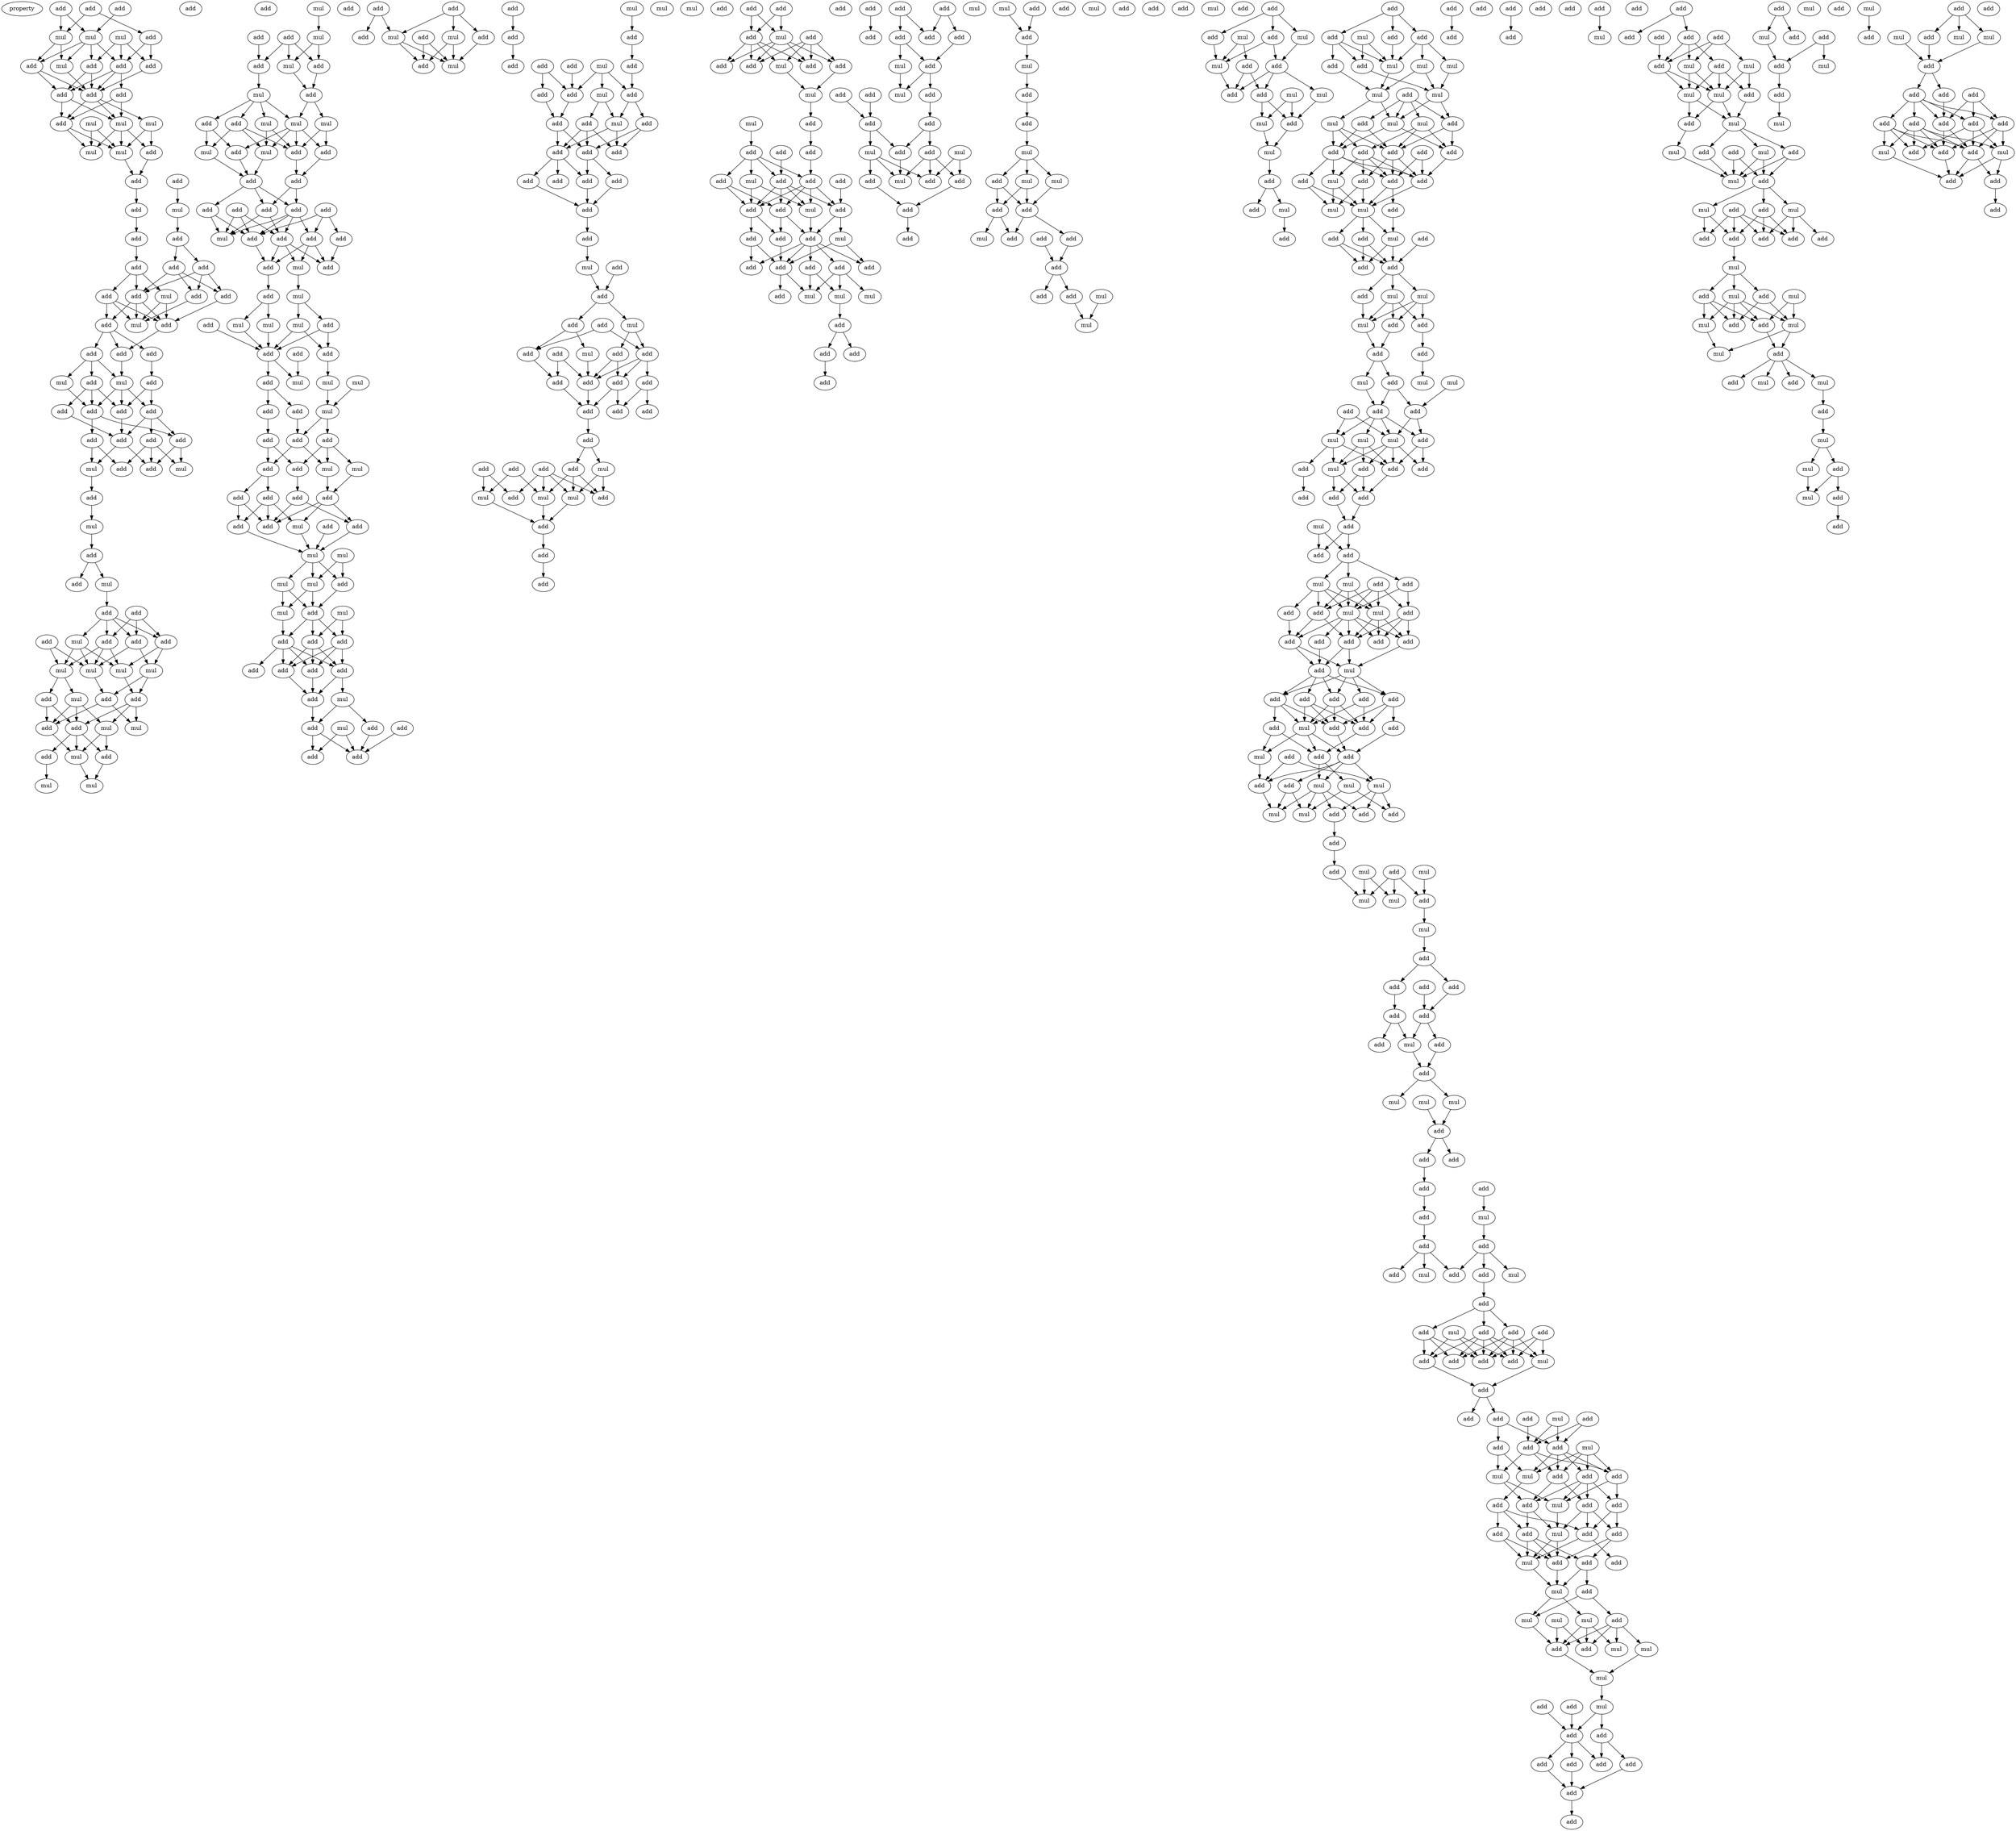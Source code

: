 digraph {
    node [fontcolor=black]
    property [mul=2,lf=1.2]
    0 [ label = add ];
    1 [ label = add ];
    2 [ label = add ];
    3 [ label = mul ];
    4 [ label = mul ];
    5 [ label = mul ];
    6 [ label = add ];
    7 [ label = mul ];
    8 [ label = add ];
    9 [ label = add ];
    10 [ label = add ];
    11 [ label = add ];
    12 [ label = add ];
    13 [ label = add ];
    14 [ label = add ];
    15 [ label = mul ];
    16 [ label = add ];
    17 [ label = mul ];
    18 [ label = mul ];
    19 [ label = add ];
    20 [ label = mul ];
    21 [ label = mul ];
    22 [ label = add ];
    23 [ label = add ];
    24 [ label = mul ];
    25 [ label = add ];
    26 [ label = add ];
    27 [ label = add ];
    28 [ label = add ];
    29 [ label = add ];
    30 [ label = add ];
    31 [ label = add ];
    32 [ label = mul ];
    33 [ label = add ];
    34 [ label = add ];
    35 [ label = add ];
    36 [ label = mul ];
    37 [ label = add ];
    38 [ label = add ];
    39 [ label = add ];
    40 [ label = add ];
    41 [ label = add ];
    42 [ label = add ];
    43 [ label = mul ];
    44 [ label = mul ];
    45 [ label = add ];
    46 [ label = add ];
    47 [ label = add ];
    48 [ label = add ];
    49 [ label = add ];
    50 [ label = add ];
    51 [ label = add ];
    52 [ label = add ];
    53 [ label = add ];
    54 [ label = add ];
    55 [ label = mul ];
    56 [ label = add ];
    57 [ label = mul ];
    58 [ label = add ];
    59 [ label = mul ];
    60 [ label = add ];
    61 [ label = add ];
    62 [ label = add ];
    63 [ label = add ];
    64 [ label = mul ];
    65 [ label = add ];
    66 [ label = add ];
    67 [ label = mul ];
    68 [ label = add ];
    69 [ label = add ];
    70 [ label = add ];
    71 [ label = add ];
    72 [ label = mul ];
    73 [ label = mul ];
    74 [ label = mul ];
    75 [ label = mul ];
    76 [ label = add ];
    77 [ label = mul ];
    78 [ label = add ];
    79 [ label = add ];
    80 [ label = mul ];
    81 [ label = mul ];
    82 [ label = add ];
    83 [ label = add ];
    84 [ label = mul ];
    85 [ label = add ];
    86 [ label = add ];
    87 [ label = mul ];
    88 [ label = mul ];
    89 [ label = mul ];
    90 [ label = add ];
    91 [ label = mul ];
    92 [ label = add ];
    93 [ label = add ];
    94 [ label = add ];
    95 [ label = mul ];
    96 [ label = mul ];
    97 [ label = add ];
    98 [ label = add ];
    99 [ label = mul ];
    100 [ label = add ];
    101 [ label = mul ];
    102 [ label = mul ];
    103 [ label = add ];
    104 [ label = add ];
    105 [ label = add ];
    106 [ label = mul ];
    107 [ label = mul ];
    108 [ label = add ];
    109 [ label = add ];
    110 [ label = add ];
    111 [ label = add ];
    112 [ label = add ];
    113 [ label = add ];
    114 [ label = add ];
    115 [ label = add ];
    116 [ label = add ];
    117 [ label = add ];
    118 [ label = mul ];
    119 [ label = add ];
    120 [ label = add ];
    121 [ label = mul ];
    122 [ label = add ];
    123 [ label = add ];
    124 [ label = mul ];
    125 [ label = add ];
    126 [ label = mul ];
    127 [ label = add ];
    128 [ label = mul ];
    129 [ label = mul ];
    130 [ label = add ];
    131 [ label = add ];
    132 [ label = add ];
    133 [ label = mul ];
    134 [ label = add ];
    135 [ label = mul ];
    136 [ label = mul ];
    137 [ label = add ];
    138 [ label = mul ];
    139 [ label = add ];
    140 [ label = add ];
    141 [ label = add ];
    142 [ label = add ];
    143 [ label = mul ];
    144 [ label = mul ];
    145 [ label = add ];
    146 [ label = add ];
    147 [ label = add ];
    148 [ label = add ];
    149 [ label = add ];
    150 [ label = add ];
    151 [ label = mul ];
    152 [ label = add ];
    153 [ label = add ];
    154 [ label = add ];
    155 [ label = add ];
    156 [ label = mul ];
    157 [ label = mul ];
    158 [ label = mul ];
    159 [ label = mul ];
    160 [ label = add ];
    161 [ label = mul ];
    162 [ label = mul ];
    163 [ label = add ];
    164 [ label = add ];
    165 [ label = add ];
    166 [ label = add ];
    167 [ label = add ];
    168 [ label = add ];
    169 [ label = add ];
    170 [ label = add ];
    171 [ label = add ];
    172 [ label = mul ];
    173 [ label = add ];
    174 [ label = add ];
    175 [ label = add ];
    176 [ label = mul ];
    177 [ label = add ];
    178 [ label = add ];
    179 [ label = add ];
    180 [ label = add ];
    181 [ label = add ];
    182 [ label = add ];
    183 [ label = mul ];
    184 [ label = add ];
    185 [ label = mul ];
    186 [ label = add ];
    187 [ label = add ];
    188 [ label = mul ];
    189 [ label = add ];
    190 [ label = add ];
    191 [ label = add ];
    192 [ label = mul ];
    193 [ label = mul ];
    194 [ label = add ];
    195 [ label = add ];
    196 [ label = add ];
    197 [ label = mul ];
    198 [ label = add ];
    199 [ label = add ];
    200 [ label = mul ];
    201 [ label = add ];
    202 [ label = add ];
    203 [ label = add ];
    204 [ label = add ];
    205 [ label = mul ];
    206 [ label = add ];
    207 [ label = add ];
    208 [ label = add ];
    209 [ label = add ];
    210 [ label = add ];
    211 [ label = add ];
    212 [ label = add ];
    213 [ label = add ];
    214 [ label = add ];
    215 [ label = add ];
    216 [ label = mul ];
    217 [ label = add ];
    218 [ label = mul ];
    219 [ label = add ];
    220 [ label = add ];
    221 [ label = add ];
    222 [ label = add ];
    223 [ label = mul ];
    224 [ label = add ];
    225 [ label = add ];
    226 [ label = add ];
    227 [ label = mul ];
    228 [ label = add ];
    229 [ label = add ];
    230 [ label = add ];
    231 [ label = add ];
    232 [ label = add ];
    233 [ label = add ];
    234 [ label = add ];
    235 [ label = add ];
    236 [ label = add ];
    237 [ label = add ];
    238 [ label = add ];
    239 [ label = add ];
    240 [ label = add ];
    241 [ label = mul ];
    242 [ label = mul ];
    243 [ label = mul ];
    244 [ label = add ];
    245 [ label = mul ];
    246 [ label = add ];
    247 [ label = add ];
    248 [ label = add ];
    249 [ label = add ];
    250 [ label = add ];
    251 [ label = add ];
    252 [ label = add ];
    253 [ label = mul ];
    254 [ label = add ];
    255 [ label = add ];
    256 [ label = add ];
    257 [ label = mul ];
    258 [ label = add ];
    259 [ label = add ];
    260 [ label = mul ];
    261 [ label = add ];
    262 [ label = mul ];
    263 [ label = add ];
    264 [ label = add ];
    265 [ label = add ];
    266 [ label = add ];
    267 [ label = mul ];
    268 [ label = add ];
    269 [ label = add ];
    270 [ label = add ];
    271 [ label = add ];
    272 [ label = add ];
    273 [ label = mul ];
    274 [ label = add ];
    275 [ label = add ];
    276 [ label = mul ];
    277 [ label = add ];
    278 [ label = add ];
    279 [ label = add ];
    280 [ label = add ];
    281 [ label = add ];
    282 [ label = add ];
    283 [ label = add ];
    284 [ label = add ];
    285 [ label = mul ];
    286 [ label = mul ];
    287 [ label = mul ];
    288 [ label = add ];
    289 [ label = add ];
    290 [ label = add ];
    291 [ label = add ];
    292 [ label = add ];
    293 [ label = add ];
    294 [ label = add ];
    295 [ label = add ];
    296 [ label = add ];
    297 [ label = add ];
    298 [ label = add ];
    299 [ label = add ];
    300 [ label = mul ];
    301 [ label = add ];
    302 [ label = add ];
    303 [ label = add ];
    304 [ label = mul ];
    305 [ label = mul ];
    306 [ label = add ];
    307 [ label = add ];
    308 [ label = add ];
    309 [ label = mul ];
    310 [ label = add ];
    311 [ label = mul ];
    312 [ label = add ];
    313 [ label = add ];
    314 [ label = add ];
    315 [ label = mul ];
    316 [ label = add ];
    317 [ label = add ];
    318 [ label = mul ];
    319 [ label = add ];
    320 [ label = add ];
    321 [ label = add ];
    322 [ label = add ];
    323 [ label = mul ];
    324 [ label = mul ];
    325 [ label = add ];
    326 [ label = add ];
    327 [ label = add ];
    328 [ label = add ];
    329 [ label = mul ];
    330 [ label = mul ];
    331 [ label = mul ];
    332 [ label = add ];
    333 [ label = add ];
    334 [ label = add ];
    335 [ label = add ];
    336 [ label = mul ];
    337 [ label = add ];
    338 [ label = add ];
    339 [ label = add ];
    340 [ label = add ];
    341 [ label = mul ];
    342 [ label = add ];
    343 [ label = add ];
    344 [ label = add ];
    345 [ label = mul ];
    346 [ label = mul ];
    347 [ label = add ];
    348 [ label = mul ];
    349 [ label = add ];
    350 [ label = mul ];
    351 [ label = add ];
    352 [ label = mul ];
    353 [ label = add ];
    354 [ label = add ];
    355 [ label = add ];
    356 [ label = mul ];
    357 [ label = add ];
    358 [ label = mul ];
    359 [ label = mul ];
    360 [ label = add ];
    361 [ label = mul ];
    362 [ label = add ];
    363 [ label = add ];
    364 [ label = mul ];
    365 [ label = add ];
    366 [ label = add ];
    367 [ label = mul ];
    368 [ label = add ];
    369 [ label = add ];
    370 [ label = add ];
    371 [ label = mul ];
    372 [ label = add ];
    373 [ label = add ];
    374 [ label = mul ];
    375 [ label = mul ];
    376 [ label = add ];
    377 [ label = mul ];
    378 [ label = mul ];
    379 [ label = add ];
    380 [ label = mul ];
    381 [ label = mul ];
    382 [ label = mul ];
    383 [ label = add ];
    384 [ label = add ];
    385 [ label = add ];
    386 [ label = add ];
    387 [ label = add ];
    388 [ label = add ];
    389 [ label = mul ];
    390 [ label = add ];
    391 [ label = add ];
    392 [ label = add ];
    393 [ label = add ];
    394 [ label = add ];
    395 [ label = mul ];
    396 [ label = mul ];
    397 [ label = mul ];
    398 [ label = add ];
    399 [ label = add ];
    400 [ label = add ];
    401 [ label = add ];
    402 [ label = add ];
    403 [ label = add ];
    404 [ label = add ];
    405 [ label = mul ];
    406 [ label = mul ];
    407 [ label = add ];
    408 [ label = add ];
    409 [ label = mul ];
    410 [ label = add ];
    411 [ label = add ];
    412 [ label = add ];
    413 [ label = mul ];
    414 [ label = mul ];
    415 [ label = add ];
    416 [ label = mul ];
    417 [ label = add ];
    418 [ label = add ];
    419 [ label = add ];
    420 [ label = mul ];
    421 [ label = mul ];
    422 [ label = add ];
    423 [ label = mul ];
    424 [ label = add ];
    425 [ label = add ];
    426 [ label = mul ];
    427 [ label = add ];
    428 [ label = add ];
    429 [ label = add ];
    430 [ label = add ];
    431 [ label = add ];
    432 [ label = add ];
    433 [ label = add ];
    434 [ label = mul ];
    435 [ label = add ];
    436 [ label = add ];
    437 [ label = mul ];
    438 [ label = add ];
    439 [ label = add ];
    440 [ label = mul ];
    441 [ label = mul ];
    442 [ label = add ];
    443 [ label = add ];
    444 [ label = add ];
    445 [ label = mul ];
    446 [ label = add ];
    447 [ label = add ];
    448 [ label = add ];
    449 [ label = add ];
    450 [ label = add ];
    451 [ label = mul ];
    452 [ label = add ];
    453 [ label = add ];
    454 [ label = add ];
    455 [ label = add ];
    456 [ label = add ];
    457 [ label = add ];
    458 [ label = add ];
    459 [ label = add ];
    460 [ label = mul ];
    461 [ label = add ];
    462 [ label = add ];
    463 [ label = mul ];
    464 [ label = add ];
    465 [ label = add ];
    466 [ label = add ];
    467 [ label = add ];
    468 [ label = mul ];
    469 [ label = mul ];
    470 [ label = mul ];
    471 [ label = add ];
    472 [ label = mul ];
    473 [ label = add ];
    474 [ label = mul ];
    475 [ label = add ];
    476 [ label = add ];
    477 [ label = add ];
    478 [ label = mul ];
    479 [ label = add ];
    480 [ label = mul ];
    481 [ label = add ];
    482 [ label = mul ];
    483 [ label = mul ];
    484 [ label = add ];
    485 [ label = mul ];
    486 [ label = add ];
    487 [ label = add ];
    488 [ label = add ];
    489 [ label = add ];
    490 [ label = add ];
    491 [ label = add ];
    492 [ label = add ];
    493 [ label = add ];
    494 [ label = add ];
    495 [ label = add ];
    496 [ label = mul ];
    497 [ label = add ];
    498 [ label = add ];
    499 [ label = mul ];
    500 [ label = mul ];
    501 [ label = mul ];
    502 [ label = add ];
    503 [ label = add ];
    504 [ label = add ];
    505 [ label = add ];
    506 [ label = add ];
    507 [ label = add ];
    508 [ label = mul ];
    509 [ label = add ];
    510 [ label = add ];
    511 [ label = add ];
    512 [ label = mul ];
    513 [ label = add ];
    514 [ label = mul ];
    515 [ label = add ];
    516 [ label = add ];
    517 [ label = add ];
    518 [ label = add ];
    519 [ label = add ];
    520 [ label = add ];
    521 [ label = mul ];
    522 [ label = add ];
    523 [ label = add ];
    524 [ label = add ];
    525 [ label = add ];
    526 [ label = add ];
    527 [ label = mul ];
    528 [ label = add ];
    529 [ label = add ];
    530 [ label = mul ];
    531 [ label = add ];
    532 [ label = add ];
    533 [ label = add ];
    534 [ label = add ];
    535 [ label = add ];
    536 [ label = add ];
    537 [ label = mul ];
    538 [ label = mul ];
    539 [ label = add ];
    540 [ label = add ];
    541 [ label = add ];
    542 [ label = mul ];
    543 [ label = add ];
    544 [ label = add ];
    545 [ label = mul ];
    546 [ label = add ];
    547 [ label = add ];
    548 [ label = mul ];
    549 [ label = add ];
    550 [ label = add ];
    551 [ label = add ];
    552 [ label = add ];
    553 [ label = add ];
    554 [ label = add ];
    555 [ label = add ];
    556 [ label = mul ];
    557 [ label = mul ];
    558 [ label = add ];
    559 [ label = mul ];
    560 [ label = mul ];
    561 [ label = add ];
    562 [ label = mul ];
    563 [ label = add ];
    564 [ label = mul ];
    565 [ label = mul ];
    566 [ label = add ];
    567 [ label = mul ];
    568 [ label = mul ];
    569 [ label = add ];
    570 [ label = add ];
    571 [ label = add ];
    572 [ label = add ];
    573 [ label = add ];
    574 [ label = add ];
    575 [ label = add ];
    576 [ label = add ];
    577 [ label = add ];
    578 [ label = add ];
    579 [ label = add ];
    580 [ label = add ];
    581 [ label = mul ];
    582 [ label = add ];
    583 [ label = add ];
    584 [ label = add ];
    585 [ label = add ];
    586 [ label = add ];
    587 [ label = add ];
    588 [ label = add ];
    589 [ label = mul ];
    590 [ label = mul ];
    591 [ label = mul ];
    592 [ label = add ];
    593 [ label = mul ];
    594 [ label = add ];
    595 [ label = mul ];
    596 [ label = add ];
    597 [ label = mul ];
    598 [ label = mul ];
    599 [ label = add ];
    600 [ label = add ];
    601 [ label = add ];
    602 [ label = mul ];
    603 [ label = mul ];
    604 [ label = add ];
    605 [ label = add ];
    606 [ label = mul ];
    607 [ label = add ];
    608 [ label = add ];
    609 [ label = add ];
    610 [ label = add ];
    611 [ label = add ];
    612 [ label = mul ];
    613 [ label = add ];
    614 [ label = add ];
    615 [ label = mul ];
    616 [ label = mul ];
    617 [ label = mul ];
    618 [ label = add ];
    619 [ label = add ];
    620 [ label = mul ];
    621 [ label = mul ];
    622 [ label = add ];
    623 [ label = add ];
    624 [ label = mul ];
    625 [ label = add ];
    626 [ label = mul ];
    627 [ label = add ];
    628 [ label = mul ];
    629 [ label = mul ];
    630 [ label = add ];
    631 [ label = mul ];
    632 [ label = add ];
    633 [ label = add ];
    634 [ label = add ];
    635 [ label = mul ];
    636 [ label = add ];
    637 [ label = add ];
    638 [ label = add ];
    639 [ label = mul ];
    640 [ label = add ];
    641 [ label = mul ];
    642 [ label = mul ];
    643 [ label = add ];
    644 [ label = mul ];
    645 [ label = add ];
    646 [ label = add ];
    647 [ label = mul ];
    648 [ label = mul ];
    649 [ label = mul ];
    650 [ label = add ];
    651 [ label = add ];
    652 [ label = add ];
    653 [ label = add ];
    654 [ label = add ];
    655 [ label = add ];
    656 [ label = add ];
    657 [ label = add ];
    658 [ label = add ];
    659 [ label = add ];
    660 [ label = mul ];
    661 [ label = add ];
    662 [ label = add ];
    663 [ label = mul ];
    664 [ label = add ];
    665 [ label = add ];
    666 [ label = add ];
    667 [ label = add ];
    668 [ label = add ];
    0 -> 3 [ name = 0 ];
    1 -> 5 [ name = 1 ];
    1 -> 6 [ name = 2 ];
    2 -> 3 [ name = 3 ];
    2 -> 5 [ name = 4 ];
    3 -> 7 [ name = 5 ];
    3 -> 8 [ name = 6 ];
    3 -> 10 [ name = 7 ];
    3 -> 11 [ name = 8 ];
    4 -> 9 [ name = 9 ];
    4 -> 10 [ name = 10 ];
    4 -> 11 [ name = 11 ];
    5 -> 7 [ name = 12 ];
    5 -> 8 [ name = 13 ];
    6 -> 9 [ name = 14 ];
    6 -> 11 [ name = 15 ];
    7 -> 12 [ name = 16 ];
    8 -> 12 [ name = 17 ];
    8 -> 14 [ name = 18 ];
    9 -> 12 [ name = 19 ];
    10 -> 12 [ name = 20 ];
    10 -> 14 [ name = 21 ];
    11 -> 12 [ name = 22 ];
    11 -> 13 [ name = 23 ];
    11 -> 14 [ name = 24 ];
    12 -> 15 [ name = 25 ];
    12 -> 16 [ name = 26 ];
    12 -> 18 [ name = 27 ];
    13 -> 16 [ name = 28 ];
    13 -> 18 [ name = 29 ];
    14 -> 16 [ name = 30 ];
    14 -> 18 [ name = 31 ];
    15 -> 19 [ name = 32 ];
    15 -> 21 [ name = 33 ];
    16 -> 20 [ name = 34 ];
    16 -> 21 [ name = 35 ];
    17 -> 20 [ name = 36 ];
    17 -> 21 [ name = 37 ];
    18 -> 19 [ name = 38 ];
    18 -> 20 [ name = 39 ];
    18 -> 21 [ name = 40 ];
    19 -> 22 [ name = 41 ];
    21 -> 22 [ name = 42 ];
    22 -> 25 [ name = 43 ];
    23 -> 24 [ name = 44 ];
    24 -> 26 [ name = 45 ];
    25 -> 27 [ name = 46 ];
    26 -> 29 [ name = 47 ];
    26 -> 30 [ name = 48 ];
    27 -> 28 [ name = 49 ];
    28 -> 31 [ name = 50 ];
    28 -> 32 [ name = 51 ];
    28 -> 33 [ name = 52 ];
    29 -> 33 [ name = 53 ];
    29 -> 34 [ name = 54 ];
    29 -> 35 [ name = 55 ];
    30 -> 33 [ name = 56 ];
    30 -> 34 [ name = 57 ];
    30 -> 35 [ name = 58 ];
    31 -> 36 [ name = 59 ];
    31 -> 37 [ name = 60 ];
    31 -> 38 [ name = 61 ];
    32 -> 36 [ name = 62 ];
    32 -> 37 [ name = 63 ];
    33 -> 36 [ name = 64 ];
    33 -> 37 [ name = 65 ];
    33 -> 38 [ name = 66 ];
    34 -> 37 [ name = 67 ];
    35 -> 36 [ name = 68 ];
    37 -> 41 [ name = 69 ];
    38 -> 39 [ name = 70 ];
    38 -> 40 [ name = 71 ];
    38 -> 41 [ name = 72 ];
    39 -> 43 [ name = 73 ];
    39 -> 44 [ name = 74 ];
    39 -> 45 [ name = 75 ];
    40 -> 42 [ name = 76 ];
    41 -> 43 [ name = 77 ];
    42 -> 46 [ name = 78 ];
    42 -> 49 [ name = 79 ];
    43 -> 46 [ name = 80 ];
    43 -> 48 [ name = 81 ];
    43 -> 49 [ name = 82 ];
    44 -> 48 [ name = 83 ];
    45 -> 47 [ name = 84 ];
    45 -> 48 [ name = 85 ];
    45 -> 49 [ name = 86 ];
    46 -> 50 [ name = 87 ];
    46 -> 52 [ name = 88 ];
    46 -> 53 [ name = 89 ];
    47 -> 53 [ name = 90 ];
    48 -> 51 [ name = 91 ];
    48 -> 52 [ name = 92 ];
    49 -> 53 [ name = 93 ];
    50 -> 54 [ name = 94 ];
    50 -> 55 [ name = 95 ];
    50 -> 56 [ name = 96 ];
    51 -> 54 [ name = 97 ];
    51 -> 57 [ name = 98 ];
    52 -> 55 [ name = 99 ];
    52 -> 56 [ name = 100 ];
    53 -> 56 [ name = 101 ];
    53 -> 57 [ name = 102 ];
    57 -> 58 [ name = 103 ];
    58 -> 59 [ name = 104 ];
    59 -> 61 [ name = 105 ];
    61 -> 63 [ name = 106 ];
    61 -> 64 [ name = 107 ];
    64 -> 65 [ name = 108 ];
    65 -> 67 [ name = 109 ];
    65 -> 68 [ name = 110 ];
    65 -> 69 [ name = 111 ];
    65 -> 70 [ name = 112 ];
    66 -> 68 [ name = 113 ];
    66 -> 69 [ name = 114 ];
    66 -> 70 [ name = 115 ];
    67 -> 72 [ name = 116 ];
    67 -> 73 [ name = 117 ];
    67 -> 75 [ name = 118 ];
    68 -> 74 [ name = 119 ];
    68 -> 75 [ name = 120 ];
    69 -> 72 [ name = 121 ];
    69 -> 73 [ name = 122 ];
    69 -> 75 [ name = 123 ];
    70 -> 73 [ name = 124 ];
    70 -> 74 [ name = 125 ];
    71 -> 72 [ name = 126 ];
    71 -> 73 [ name = 127 ];
    72 -> 77 [ name = 128 ];
    72 -> 79 [ name = 129 ];
    73 -> 76 [ name = 130 ];
    74 -> 76 [ name = 131 ];
    74 -> 78 [ name = 132 ];
    75 -> 78 [ name = 133 ];
    76 -> 80 [ name = 134 ];
    76 -> 83 [ name = 135 ];
    77 -> 81 [ name = 136 ];
    77 -> 82 [ name = 137 ];
    77 -> 83 [ name = 138 ];
    78 -> 80 [ name = 139 ];
    78 -> 81 [ name = 140 ];
    78 -> 82 [ name = 141 ];
    79 -> 82 [ name = 142 ];
    79 -> 83 [ name = 143 ];
    81 -> 84 [ name = 144 ];
    81 -> 86 [ name = 145 ];
    82 -> 84 [ name = 146 ];
    82 -> 85 [ name = 147 ];
    82 -> 86 [ name = 148 ];
    83 -> 84 [ name = 149 ];
    84 -> 87 [ name = 150 ];
    85 -> 88 [ name = 151 ];
    86 -> 87 [ name = 152 ];
    89 -> 91 [ name = 153 ];
    90 -> 93 [ name = 154 ];
    90 -> 94 [ name = 155 ];
    90 -> 95 [ name = 156 ];
    91 -> 94 [ name = 157 ];
    91 -> 95 [ name = 158 ];
    92 -> 93 [ name = 159 ];
    93 -> 96 [ name = 160 ];
    94 -> 97 [ name = 161 ];
    95 -> 97 [ name = 162 ];
    96 -> 98 [ name = 163 ];
    96 -> 99 [ name = 164 ];
    96 -> 100 [ name = 165 ];
    96 -> 102 [ name = 166 ];
    97 -> 101 [ name = 167 ];
    97 -> 102 [ name = 168 ];
    98 -> 103 [ name = 169 ];
    98 -> 106 [ name = 170 ];
    98 -> 107 [ name = 171 ];
    99 -> 103 [ name = 172 ];
    99 -> 106 [ name = 173 ];
    100 -> 105 [ name = 174 ];
    100 -> 107 [ name = 175 ];
    101 -> 103 [ name = 176 ];
    101 -> 104 [ name = 177 ];
    102 -> 103 [ name = 178 ];
    102 -> 104 [ name = 179 ];
    102 -> 105 [ name = 180 ];
    102 -> 106 [ name = 181 ];
    103 -> 108 [ name = 182 ];
    104 -> 108 [ name = 183 ];
    105 -> 109 [ name = 184 ];
    106 -> 109 [ name = 185 ];
    107 -> 109 [ name = 186 ];
    108 -> 112 [ name = 187 ];
    108 -> 113 [ name = 188 ];
    109 -> 112 [ name = 189 ];
    109 -> 113 [ name = 190 ];
    109 -> 114 [ name = 191 ];
    110 -> 116 [ name = 192 ];
    110 -> 118 [ name = 193 ];
    110 -> 119 [ name = 194 ];
    111 -> 115 [ name = 195 ];
    111 -> 117 [ name = 196 ];
    111 -> 119 [ name = 197 ];
    112 -> 116 [ name = 198 ];
    112 -> 117 [ name = 199 ];
    112 -> 118 [ name = 200 ];
    112 -> 119 [ name = 201 ];
    113 -> 116 [ name = 202 ];
    113 -> 118 [ name = 203 ];
    114 -> 118 [ name = 204 ];
    114 -> 119 [ name = 205 ];
    115 -> 122 [ name = 206 ];
    116 -> 120 [ name = 207 ];
    116 -> 121 [ name = 208 ];
    116 -> 122 [ name = 209 ];
    117 -> 120 [ name = 210 ];
    117 -> 121 [ name = 211 ];
    117 -> 122 [ name = 212 ];
    119 -> 120 [ name = 213 ];
    120 -> 123 [ name = 214 ];
    121 -> 124 [ name = 215 ];
    123 -> 126 [ name = 216 ];
    123 -> 129 [ name = 217 ];
    124 -> 125 [ name = 218 ];
    124 -> 128 [ name = 219 ];
    125 -> 130 [ name = 220 ];
    125 -> 131 [ name = 221 ];
    126 -> 131 [ name = 222 ];
    127 -> 131 [ name = 223 ];
    128 -> 130 [ name = 224 ];
    128 -> 131 [ name = 225 ];
    129 -> 131 [ name = 226 ];
    130 -> 136 [ name = 227 ];
    131 -> 133 [ name = 228 ];
    131 -> 134 [ name = 229 ];
    132 -> 133 [ name = 230 ];
    134 -> 137 [ name = 231 ];
    134 -> 139 [ name = 232 ];
    135 -> 138 [ name = 233 ];
    136 -> 138 [ name = 234 ];
    137 -> 141 [ name = 235 ];
    138 -> 140 [ name = 236 ];
    138 -> 142 [ name = 237 ];
    139 -> 140 [ name = 238 ];
    140 -> 143 [ name = 239 ];
    140 -> 145 [ name = 240 ];
    141 -> 145 [ name = 241 ];
    141 -> 146 [ name = 242 ];
    142 -> 143 [ name = 243 ];
    142 -> 144 [ name = 244 ];
    142 -> 146 [ name = 245 ];
    143 -> 149 [ name = 246 ];
    144 -> 149 [ name = 247 ];
    145 -> 147 [ name = 248 ];
    145 -> 150 [ name = 249 ];
    146 -> 148 [ name = 250 ];
    147 -> 151 [ name = 251 ];
    147 -> 154 [ name = 252 ];
    147 -> 155 [ name = 253 ];
    148 -> 153 [ name = 254 ];
    148 -> 155 [ name = 255 ];
    149 -> 151 [ name = 256 ];
    149 -> 153 [ name = 257 ];
    149 -> 155 [ name = 258 ];
    150 -> 154 [ name = 259 ];
    150 -> 155 [ name = 260 ];
    151 -> 156 [ name = 261 ];
    152 -> 156 [ name = 262 ];
    153 -> 156 [ name = 263 ];
    154 -> 156 [ name = 264 ];
    156 -> 158 [ name = 265 ];
    156 -> 159 [ name = 266 ];
    156 -> 160 [ name = 267 ];
    157 -> 158 [ name = 268 ];
    157 -> 160 [ name = 269 ];
    158 -> 162 [ name = 270 ];
    158 -> 163 [ name = 271 ];
    159 -> 162 [ name = 272 ];
    159 -> 163 [ name = 273 ];
    160 -> 163 [ name = 274 ];
    161 -> 164 [ name = 275 ];
    161 -> 166 [ name = 276 ];
    162 -> 165 [ name = 277 ];
    163 -> 164 [ name = 278 ];
    163 -> 165 [ name = 279 ];
    163 -> 166 [ name = 280 ];
    164 -> 168 [ name = 281 ];
    164 -> 169 [ name = 282 ];
    164 -> 171 [ name = 283 ];
    165 -> 168 [ name = 284 ];
    165 -> 169 [ name = 285 ];
    165 -> 170 [ name = 286 ];
    165 -> 171 [ name = 287 ];
    166 -> 168 [ name = 288 ];
    166 -> 169 [ name = 289 ];
    166 -> 171 [ name = 290 ];
    168 -> 173 [ name = 291 ];
    169 -> 172 [ name = 292 ];
    169 -> 173 [ name = 293 ];
    171 -> 173 [ name = 294 ];
    172 -> 175 [ name = 295 ];
    172 -> 177 [ name = 296 ];
    173 -> 175 [ name = 297 ];
    174 -> 179 [ name = 298 ];
    175 -> 178 [ name = 299 ];
    175 -> 179 [ name = 300 ];
    176 -> 178 [ name = 301 ];
    176 -> 179 [ name = 302 ];
    177 -> 179 [ name = 303 ];
    180 -> 184 [ name = 304 ];
    180 -> 185 [ name = 305 ];
    181 -> 183 [ name = 306 ];
    181 -> 185 [ name = 307 ];
    181 -> 186 [ name = 308 ];
    182 -> 187 [ name = 309 ];
    182 -> 188 [ name = 310 ];
    183 -> 187 [ name = 311 ];
    183 -> 188 [ name = 312 ];
    185 -> 187 [ name = 313 ];
    185 -> 188 [ name = 314 ];
    186 -> 188 [ name = 315 ];
    189 -> 190 [ name = 316 ];
    190 -> 191 [ name = 317 ];
    192 -> 194 [ name = 318 ];
    194 -> 195 [ name = 319 ];
    195 -> 202 [ name = 320 ];
    196 -> 199 [ name = 321 ];
    196 -> 201 [ name = 322 ];
    197 -> 200 [ name = 323 ];
    197 -> 201 [ name = 324 ];
    197 -> 202 [ name = 325 ];
    198 -> 201 [ name = 326 ];
    199 -> 203 [ name = 327 ];
    200 -> 205 [ name = 328 ];
    200 -> 206 [ name = 329 ];
    201 -> 203 [ name = 330 ];
    202 -> 204 [ name = 331 ];
    202 -> 205 [ name = 332 ];
    203 -> 207 [ name = 333 ];
    203 -> 208 [ name = 334 ];
    204 -> 208 [ name = 335 ];
    204 -> 209 [ name = 336 ];
    205 -> 207 [ name = 337 ];
    205 -> 209 [ name = 338 ];
    206 -> 207 [ name = 339 ];
    206 -> 208 [ name = 340 ];
    206 -> 209 [ name = 341 ];
    207 -> 210 [ name = 342 ];
    207 -> 211 [ name = 343 ];
    207 -> 212 [ name = 344 ];
    208 -> 212 [ name = 345 ];
    208 -> 213 [ name = 346 ];
    210 -> 214 [ name = 347 ];
    212 -> 214 [ name = 348 ];
    213 -> 214 [ name = 349 ];
    214 -> 215 [ name = 350 ];
    215 -> 218 [ name = 351 ];
    218 -> 220 [ name = 352 ];
    219 -> 220 [ name = 353 ];
    220 -> 222 [ name = 354 ];
    220 -> 223 [ name = 355 ];
    221 -> 225 [ name = 356 ];
    221 -> 228 [ name = 357 ];
    222 -> 225 [ name = 358 ];
    222 -> 227 [ name = 359 ];
    223 -> 226 [ name = 360 ];
    223 -> 228 [ name = 361 ];
    224 -> 230 [ name = 362 ];
    224 -> 231 [ name = 363 ];
    225 -> 231 [ name = 364 ];
    226 -> 229 [ name = 365 ];
    226 -> 230 [ name = 366 ];
    227 -> 230 [ name = 367 ];
    228 -> 229 [ name = 368 ];
    228 -> 230 [ name = 369 ];
    228 -> 232 [ name = 370 ];
    229 -> 234 [ name = 371 ];
    229 -> 235 [ name = 372 ];
    230 -> 234 [ name = 373 ];
    231 -> 234 [ name = 374 ];
    232 -> 233 [ name = 375 ];
    232 -> 235 [ name = 376 ];
    234 -> 236 [ name = 377 ];
    236 -> 240 [ name = 378 ];
    236 -> 241 [ name = 379 ];
    237 -> 243 [ name = 380 ];
    237 -> 244 [ name = 381 ];
    237 -> 245 [ name = 382 ];
    237 -> 246 [ name = 383 ];
    238 -> 242 [ name = 384 ];
    238 -> 245 [ name = 385 ];
    239 -> 242 [ name = 386 ];
    239 -> 244 [ name = 387 ];
    240 -> 243 [ name = 388 ];
    240 -> 245 [ name = 389 ];
    240 -> 246 [ name = 390 ];
    241 -> 243 [ name = 391 ];
    241 -> 246 [ name = 392 ];
    242 -> 247 [ name = 393 ];
    243 -> 247 [ name = 394 ];
    245 -> 247 [ name = 395 ];
    247 -> 248 [ name = 396 ];
    248 -> 249 [ name = 397 ];
    250 -> 253 [ name = 398 ];
    250 -> 254 [ name = 399 ];
    251 -> 253 [ name = 400 ];
    251 -> 254 [ name = 401 ];
    252 -> 256 [ name = 402 ];
    252 -> 257 [ name = 403 ];
    252 -> 258 [ name = 404 ];
    252 -> 259 [ name = 405 ];
    253 -> 255 [ name = 406 ];
    253 -> 256 [ name = 407 ];
    253 -> 258 [ name = 408 ];
    253 -> 259 [ name = 409 ];
    254 -> 255 [ name = 410 ];
    254 -> 256 [ name = 411 ];
    254 -> 257 [ name = 412 ];
    254 -> 258 [ name = 413 ];
    257 -> 260 [ name = 414 ];
    259 -> 260 [ name = 415 ];
    260 -> 261 [ name = 416 ];
    261 -> 264 [ name = 417 ];
    262 -> 263 [ name = 418 ];
    263 -> 266 [ name = 419 ];
    263 -> 267 [ name = 420 ];
    263 -> 268 [ name = 421 ];
    263 -> 270 [ name = 422 ];
    264 -> 266 [ name = 423 ];
    265 -> 268 [ name = 424 ];
    266 -> 271 [ name = 425 ];
    266 -> 272 [ name = 426 ];
    266 -> 273 [ name = 427 ];
    266 -> 274 [ name = 428 ];
    267 -> 271 [ name = 429 ];
    267 -> 273 [ name = 430 ];
    268 -> 271 [ name = 431 ];
    268 -> 272 [ name = 432 ];
    268 -> 273 [ name = 433 ];
    268 -> 274 [ name = 434 ];
    269 -> 274 [ name = 435 ];
    270 -> 271 [ name = 436 ];
    270 -> 272 [ name = 437 ];
    271 -> 275 [ name = 438 ];
    271 -> 278 [ name = 439 ];
    272 -> 275 [ name = 440 ];
    272 -> 277 [ name = 441 ];
    273 -> 277 [ name = 442 ];
    274 -> 276 [ name = 443 ];
    274 -> 277 [ name = 444 ];
    275 -> 280 [ name = 445 ];
    276 -> 279 [ name = 446 ];
    276 -> 280 [ name = 447 ];
    277 -> 279 [ name = 448 ];
    277 -> 280 [ name = 449 ];
    277 -> 281 [ name = 450 ];
    277 -> 282 [ name = 451 ];
    277 -> 283 [ name = 452 ];
    278 -> 280 [ name = 453 ];
    278 -> 283 [ name = 454 ];
    280 -> 284 [ name = 455 ];
    280 -> 287 [ name = 456 ];
    281 -> 285 [ name = 457 ];
    281 -> 286 [ name = 458 ];
    281 -> 287 [ name = 459 ];
    282 -> 285 [ name = 460 ];
    282 -> 287 [ name = 461 ];
    285 -> 288 [ name = 462 ];
    288 -> 289 [ name = 463 ];
    288 -> 290 [ name = 464 ];
    289 -> 292 [ name = 465 ];
    293 -> 294 [ name = 466 ];
    295 -> 297 [ name = 467 ];
    295 -> 298 [ name = 468 ];
    296 -> 297 [ name = 469 ];
    296 -> 299 [ name = 470 ];
    298 -> 300 [ name = 471 ];
    298 -> 301 [ name = 472 ];
    299 -> 301 [ name = 473 ];
    300 -> 305 [ name = 474 ];
    301 -> 303 [ name = 475 ];
    301 -> 305 [ name = 476 ];
    302 -> 307 [ name = 477 ];
    303 -> 308 [ name = 478 ];
    306 -> 307 [ name = 479 ];
    307 -> 309 [ name = 480 ];
    307 -> 312 [ name = 481 ];
    308 -> 310 [ name = 482 ];
    308 -> 312 [ name = 483 ];
    309 -> 313 [ name = 484 ];
    309 -> 315 [ name = 485 ];
    309 -> 316 [ name = 486 ];
    310 -> 314 [ name = 487 ];
    310 -> 315 [ name = 488 ];
    310 -> 316 [ name = 489 ];
    311 -> 314 [ name = 490 ];
    311 -> 316 [ name = 491 ];
    312 -> 315 [ name = 492 ];
    313 -> 317 [ name = 493 ];
    314 -> 317 [ name = 494 ];
    317 -> 319 [ name = 495 ];
    318 -> 321 [ name = 496 ];
    320 -> 321 [ name = 497 ];
    321 -> 323 [ name = 498 ];
    323 -> 325 [ name = 499 ];
    325 -> 326 [ name = 500 ];
    326 -> 329 [ name = 501 ];
    329 -> 330 [ name = 502 ];
    329 -> 331 [ name = 503 ];
    329 -> 332 [ name = 504 ];
    330 -> 334 [ name = 505 ];
    330 -> 335 [ name = 506 ];
    331 -> 335 [ name = 507 ];
    332 -> 334 [ name = 508 ];
    332 -> 335 [ name = 509 ];
    334 -> 336 [ name = 510 ];
    334 -> 339 [ name = 511 ];
    335 -> 338 [ name = 512 ];
    335 -> 339 [ name = 513 ];
    337 -> 340 [ name = 514 ];
    338 -> 340 [ name = 515 ];
    340 -> 342 [ name = 516 ];
    340 -> 343 [ name = 517 ];
    343 -> 346 [ name = 518 ];
    345 -> 346 [ name = 519 ];
    347 -> 348 [ name = 520 ];
    347 -> 349 [ name = 521 ];
    347 -> 351 [ name = 522 ];
    348 -> 353 [ name = 523 ];
    349 -> 352 [ name = 524 ];
    349 -> 353 [ name = 525 ];
    350 -> 352 [ name = 526 ];
    350 -> 354 [ name = 527 ];
    351 -> 352 [ name = 528 ];
    352 -> 357 [ name = 529 ];
    353 -> 355 [ name = 530 ];
    353 -> 356 [ name = 531 ];
    353 -> 357 [ name = 532 ];
    354 -> 355 [ name = 533 ];
    354 -> 357 [ name = 534 ];
    355 -> 359 [ name = 535 ];
    355 -> 360 [ name = 536 ];
    356 -> 360 [ name = 537 ];
    358 -> 359 [ name = 538 ];
    358 -> 360 [ name = 539 ];
    359 -> 361 [ name = 540 ];
    360 -> 361 [ name = 541 ];
    361 -> 362 [ name = 542 ];
    362 -> 363 [ name = 543 ];
    362 -> 364 [ name = 544 ];
    364 -> 365 [ name = 545 ];
    366 -> 368 [ name = 546 ];
    366 -> 369 [ name = 547 ];
    366 -> 370 [ name = 548 ];
    367 -> 371 [ name = 549 ];
    367 -> 372 [ name = 550 ];
    368 -> 371 [ name = 551 ];
    369 -> 371 [ name = 552 ];
    369 -> 374 [ name = 553 ];
    369 -> 375 [ name = 554 ];
    370 -> 371 [ name = 555 ];
    370 -> 372 [ name = 556 ];
    370 -> 373 [ name = 557 ];
    371 -> 378 [ name = 558 ];
    372 -> 377 [ name = 559 ];
    373 -> 378 [ name = 560 ];
    374 -> 377 [ name = 561 ];
    374 -> 378 [ name = 562 ];
    375 -> 377 [ name = 563 ];
    376 -> 379 [ name = 564 ];
    376 -> 380 [ name = 565 ];
    376 -> 381 [ name = 566 ];
    376 -> 383 [ name = 567 ];
    377 -> 380 [ name = 568 ];
    377 -> 383 [ name = 569 ];
    378 -> 380 [ name = 570 ];
    378 -> 382 [ name = 571 ];
    379 -> 385 [ name = 572 ];
    379 -> 388 [ name = 573 ];
    380 -> 384 [ name = 574 ];
    380 -> 388 [ name = 575 ];
    381 -> 384 [ name = 576 ];
    381 -> 385 [ name = 577 ];
    381 -> 387 [ name = 578 ];
    382 -> 385 [ name = 579 ];
    382 -> 387 [ name = 580 ];
    382 -> 388 [ name = 581 ];
    383 -> 384 [ name = 582 ];
    383 -> 385 [ name = 583 ];
    384 -> 390 [ name = 584 ];
    385 -> 390 [ name = 585 ];
    385 -> 391 [ name = 586 ];
    385 -> 392 [ name = 587 ];
    386 -> 390 [ name = 588 ];
    386 -> 392 [ name = 589 ];
    387 -> 389 [ name = 590 ];
    387 -> 390 [ name = 591 ];
    387 -> 391 [ name = 592 ];
    387 -> 392 [ name = 593 ];
    388 -> 389 [ name = 594 ];
    388 -> 390 [ name = 595 ];
    388 -> 392 [ name = 596 ];
    388 -> 393 [ name = 597 ];
    389 -> 395 [ name = 598 ];
    389 -> 396 [ name = 599 ];
    390 -> 395 [ name = 600 ];
    391 -> 395 [ name = 601 ];
    391 -> 396 [ name = 602 ];
    392 -> 394 [ name = 603 ];
    392 -> 395 [ name = 604 ];
    393 -> 395 [ name = 605 ];
    393 -> 396 [ name = 606 ];
    394 -> 397 [ name = 607 ];
    395 -> 397 [ name = 608 ];
    395 -> 398 [ name = 609 ];
    395 -> 400 [ name = 610 ];
    397 -> 402 [ name = 611 ];
    397 -> 403 [ name = 612 ];
    398 -> 402 [ name = 613 ];
    398 -> 403 [ name = 614 ];
    399 -> 402 [ name = 615 ];
    400 -> 402 [ name = 616 ];
    400 -> 403 [ name = 617 ];
    401 -> 407 [ name = 618 ];
    402 -> 404 [ name = 619 ];
    402 -> 405 [ name = 620 ];
    402 -> 406 [ name = 621 ];
    404 -> 409 [ name = 622 ];
    405 -> 408 [ name = 623 ];
    405 -> 409 [ name = 624 ];
    405 -> 410 [ name = 625 ];
    406 -> 408 [ name = 626 ];
    406 -> 409 [ name = 627 ];
    406 -> 410 [ name = 628 ];
    408 -> 412 [ name = 629 ];
    409 -> 412 [ name = 630 ];
    410 -> 411 [ name = 631 ];
    411 -> 414 [ name = 632 ];
    412 -> 415 [ name = 633 ];
    412 -> 416 [ name = 634 ];
    413 -> 418 [ name = 635 ];
    415 -> 418 [ name = 636 ];
    415 -> 419 [ name = 637 ];
    416 -> 419 [ name = 638 ];
    417 -> 420 [ name = 639 ];
    417 -> 421 [ name = 640 ];
    418 -> 421 [ name = 641 ];
    418 -> 422 [ name = 642 ];
    419 -> 420 [ name = 643 ];
    419 -> 421 [ name = 644 ];
    419 -> 422 [ name = 645 ];
    419 -> 423 [ name = 646 ];
    420 -> 424 [ name = 647 ];
    420 -> 426 [ name = 648 ];
    420 -> 428 [ name = 649 ];
    421 -> 425 [ name = 650 ];
    421 -> 426 [ name = 651 ];
    421 -> 427 [ name = 652 ];
    421 -> 428 [ name = 653 ];
    422 -> 427 [ name = 654 ];
    422 -> 428 [ name = 655 ];
    423 -> 425 [ name = 656 ];
    423 -> 426 [ name = 657 ];
    423 -> 428 [ name = 658 ];
    424 -> 431 [ name = 659 ];
    425 -> 429 [ name = 660 ];
    425 -> 430 [ name = 661 ];
    426 -> 429 [ name = 662 ];
    426 -> 430 [ name = 663 ];
    428 -> 430 [ name = 664 ];
    429 -> 433 [ name = 665 ];
    430 -> 433 [ name = 666 ];
    433 -> 435 [ name = 667 ];
    433 -> 436 [ name = 668 ];
    434 -> 435 [ name = 669 ];
    434 -> 436 [ name = 670 ];
    435 -> 437 [ name = 671 ];
    435 -> 438 [ name = 672 ];
    435 -> 440 [ name = 673 ];
    437 -> 441 [ name = 674 ];
    437 -> 442 [ name = 675 ];
    437 -> 445 [ name = 676 ];
    438 -> 443 [ name = 677 ];
    438 -> 445 [ name = 678 ];
    439 -> 441 [ name = 679 ];
    439 -> 442 [ name = 680 ];
    439 -> 443 [ name = 681 ];
    439 -> 445 [ name = 682 ];
    440 -> 441 [ name = 683 ];
    440 -> 442 [ name = 684 ];
    440 -> 444 [ name = 685 ];
    440 -> 445 [ name = 686 ];
    441 -> 446 [ name = 687 ];
    441 -> 447 [ name = 688 ];
    441 -> 450 [ name = 689 ];
    442 -> 449 [ name = 690 ];
    442 -> 450 [ name = 691 ];
    443 -> 446 [ name = 692 ];
    443 -> 447 [ name = 693 ];
    443 -> 450 [ name = 694 ];
    444 -> 449 [ name = 695 ];
    445 -> 446 [ name = 696 ];
    445 -> 447 [ name = 697 ];
    445 -> 448 [ name = 698 ];
    445 -> 449 [ name = 699 ];
    445 -> 450 [ name = 700 ];
    446 -> 451 [ name = 701 ];
    448 -> 452 [ name = 702 ];
    449 -> 451 [ name = 703 ];
    449 -> 452 [ name = 704 ];
    450 -> 451 [ name = 705 ];
    450 -> 452 [ name = 706 ];
    451 -> 453 [ name = 707 ];
    451 -> 454 [ name = 708 ];
    451 -> 455 [ name = 709 ];
    451 -> 457 [ name = 710 ];
    452 -> 453 [ name = 711 ];
    452 -> 454 [ name = 712 ];
    452 -> 456 [ name = 713 ];
    452 -> 457 [ name = 714 ];
    453 -> 459 [ name = 715 ];
    453 -> 460 [ name = 716 ];
    453 -> 461 [ name = 717 ];
    454 -> 459 [ name = 718 ];
    454 -> 460 [ name = 719 ];
    454 -> 462 [ name = 720 ];
    455 -> 460 [ name = 721 ];
    455 -> 461 [ name = 722 ];
    456 -> 459 [ name = 723 ];
    456 -> 460 [ name = 724 ];
    456 -> 461 [ name = 725 ];
    457 -> 458 [ name = 726 ];
    457 -> 459 [ name = 727 ];
    457 -> 461 [ name = 728 ];
    458 -> 466 [ name = 729 ];
    459 -> 466 [ name = 730 ];
    460 -> 463 [ name = 731 ];
    460 -> 465 [ name = 732 ];
    460 -> 466 [ name = 733 ];
    461 -> 465 [ name = 734 ];
    462 -> 463 [ name = 735 ];
    462 -> 465 [ name = 736 ];
    463 -> 471 [ name = 737 ];
    464 -> 468 [ name = 738 ];
    464 -> 471 [ name = 739 ];
    465 -> 469 [ name = 740 ];
    465 -> 470 [ name = 741 ];
    466 -> 467 [ name = 742 ];
    466 -> 468 [ name = 743 ];
    466 -> 470 [ name = 744 ];
    466 -> 471 [ name = 745 ];
    467 -> 472 [ name = 746 ];
    467 -> 474 [ name = 747 ];
    468 -> 473 [ name = 748 ];
    468 -> 475 [ name = 749 ];
    468 -> 476 [ name = 750 ];
    469 -> 472 [ name = 751 ];
    469 -> 476 [ name = 752 ];
    470 -> 472 [ name = 753 ];
    470 -> 473 [ name = 754 ];
    470 -> 474 [ name = 755 ];
    470 -> 475 [ name = 756 ];
    471 -> 474 [ name = 757 ];
    473 -> 477 [ name = 758 ];
    477 -> 479 [ name = 759 ];
    478 -> 482 [ name = 760 ];
    478 -> 483 [ name = 761 ];
    479 -> 483 [ name = 762 ];
    480 -> 484 [ name = 763 ];
    481 -> 482 [ name = 764 ];
    481 -> 483 [ name = 765 ];
    481 -> 484 [ name = 766 ];
    484 -> 485 [ name = 767 ];
    485 -> 486 [ name = 768 ];
    486 -> 487 [ name = 769 ];
    486 -> 489 [ name = 770 ];
    487 -> 493 [ name = 771 ];
    488 -> 492 [ name = 772 ];
    489 -> 492 [ name = 773 ];
    490 -> 491 [ name = 774 ];
    492 -> 495 [ name = 775 ];
    492 -> 496 [ name = 776 ];
    493 -> 494 [ name = 777 ];
    493 -> 496 [ name = 778 ];
    495 -> 497 [ name = 779 ];
    496 -> 497 [ name = 780 ];
    497 -> 499 [ name = 781 ];
    497 -> 501 [ name = 782 ];
    499 -> 503 [ name = 783 ];
    500 -> 503 [ name = 784 ];
    503 -> 504 [ name = 785 ];
    503 -> 505 [ name = 786 ];
    504 -> 507 [ name = 787 ];
    506 -> 508 [ name = 788 ];
    507 -> 509 [ name = 789 ];
    508 -> 511 [ name = 790 ];
    509 -> 510 [ name = 791 ];
    510 -> 513 [ name = 792 ];
    510 -> 514 [ name = 793 ];
    510 -> 515 [ name = 794 ];
    511 -> 512 [ name = 795 ];
    511 -> 513 [ name = 796 ];
    511 -> 516 [ name = 797 ];
    516 -> 517 [ name = 798 ];
    517 -> 518 [ name = 799 ];
    517 -> 519 [ name = 800 ];
    517 -> 520 [ name = 801 ];
    518 -> 523 [ name = 802 ];
    518 -> 524 [ name = 803 ];
    518 -> 525 [ name = 804 ];
    518 -> 526 [ name = 805 ];
    518 -> 527 [ name = 806 ];
    519 -> 523 [ name = 807 ];
    519 -> 525 [ name = 808 ];
    519 -> 526 [ name = 809 ];
    520 -> 523 [ name = 810 ];
    520 -> 524 [ name = 811 ];
    520 -> 525 [ name = 812 ];
    520 -> 527 [ name = 813 ];
    521 -> 523 [ name = 814 ];
    521 -> 524 [ name = 815 ];
    521 -> 526 [ name = 816 ];
    522 -> 523 [ name = 817 ];
    522 -> 524 [ name = 818 ];
    522 -> 527 [ name = 819 ];
    526 -> 528 [ name = 820 ];
    527 -> 528 [ name = 821 ];
    528 -> 531 [ name = 822 ];
    528 -> 533 [ name = 823 ];
    529 -> 534 [ name = 824 ];
    530 -> 534 [ name = 825 ];
    530 -> 535 [ name = 826 ];
    531 -> 535 [ name = 827 ];
    531 -> 536 [ name = 828 ];
    532 -> 534 [ name = 829 ];
    532 -> 535 [ name = 830 ];
    534 -> 538 [ name = 831 ];
    534 -> 539 [ name = 832 ];
    534 -> 541 [ name = 833 ];
    535 -> 539 [ name = 834 ];
    535 -> 540 [ name = 835 ];
    535 -> 541 [ name = 836 ];
    535 -> 542 [ name = 837 ];
    536 -> 538 [ name = 838 ];
    536 -> 542 [ name = 839 ];
    537 -> 539 [ name = 840 ];
    537 -> 540 [ name = 841 ];
    537 -> 541 [ name = 842 ];
    537 -> 542 [ name = 843 ];
    538 -> 545 [ name = 844 ];
    538 -> 547 [ name = 845 ];
    539 -> 546 [ name = 846 ];
    539 -> 547 [ name = 847 ];
    540 -> 544 [ name = 848 ];
    540 -> 545 [ name = 849 ];
    540 -> 546 [ name = 850 ];
    540 -> 547 [ name = 851 ];
    541 -> 544 [ name = 852 ];
    541 -> 545 [ name = 853 ];
    542 -> 543 [ name = 854 ];
    543 -> 549 [ name = 855 ];
    543 -> 550 [ name = 856 ];
    543 -> 552 [ name = 857 ];
    544 -> 549 [ name = 858 ];
    544 -> 551 [ name = 859 ];
    545 -> 548 [ name = 860 ];
    546 -> 548 [ name = 861 ];
    546 -> 549 [ name = 862 ];
    546 -> 551 [ name = 863 ];
    547 -> 548 [ name = 864 ];
    547 -> 552 [ name = 865 ];
    548 -> 553 [ name = 866 ];
    548 -> 556 [ name = 867 ];
    549 -> 554 [ name = 868 ];
    549 -> 556 [ name = 869 ];
    550 -> 553 [ name = 870 ];
    550 -> 556 [ name = 871 ];
    551 -> 553 [ name = 872 ];
    551 -> 555 [ name = 873 ];
    552 -> 553 [ name = 874 ];
    552 -> 555 [ name = 875 ];
    552 -> 556 [ name = 876 ];
    553 -> 557 [ name = 877 ];
    555 -> 557 [ name = 878 ];
    555 -> 558 [ name = 879 ];
    556 -> 557 [ name = 880 ];
    557 -> 559 [ name = 881 ];
    557 -> 560 [ name = 882 ];
    558 -> 559 [ name = 883 ];
    558 -> 561 [ name = 884 ];
    559 -> 563 [ name = 885 ];
    560 -> 563 [ name = 886 ];
    560 -> 564 [ name = 887 ];
    560 -> 566 [ name = 888 ];
    561 -> 563 [ name = 889 ];
    561 -> 564 [ name = 890 ];
    561 -> 565 [ name = 891 ];
    561 -> 566 [ name = 892 ];
    562 -> 563 [ name = 893 ];
    562 -> 566 [ name = 894 ];
    563 -> 567 [ name = 895 ];
    565 -> 567 [ name = 896 ];
    567 -> 568 [ name = 897 ];
    568 -> 571 [ name = 898 ];
    568 -> 572 [ name = 899 ];
    569 -> 572 [ name = 900 ];
    570 -> 572 [ name = 901 ];
    571 -> 573 [ name = 902 ];
    571 -> 576 [ name = 903 ];
    572 -> 573 [ name = 904 ];
    572 -> 574 [ name = 905 ];
    572 -> 575 [ name = 906 ];
    574 -> 577 [ name = 907 ];
    575 -> 577 [ name = 908 ];
    576 -> 577 [ name = 909 ];
    577 -> 579 [ name = 910 ];
    578 -> 581 [ name = 911 ];
    582 -> 585 [ name = 912 ];
    582 -> 586 [ name = 913 ];
    583 -> 587 [ name = 914 ];
    583 -> 589 [ name = 915 ];
    583 -> 590 [ name = 916 ];
    584 -> 587 [ name = 917 ];
    586 -> 587 [ name = 918 ];
    586 -> 588 [ name = 919 ];
    586 -> 589 [ name = 920 ];
    587 -> 591 [ name = 921 ];
    587 -> 593 [ name = 922 ];
    588 -> 591 [ name = 923 ];
    588 -> 592 [ name = 924 ];
    588 -> 593 [ name = 925 ];
    589 -> 591 [ name = 926 ];
    589 -> 593 [ name = 927 ];
    590 -> 591 [ name = 928 ];
    590 -> 592 [ name = 929 ];
    591 -> 594 [ name = 930 ];
    591 -> 595 [ name = 931 ];
    592 -> 595 [ name = 932 ];
    593 -> 594 [ name = 933 ];
    593 -> 595 [ name = 934 ];
    594 -> 597 [ name = 935 ];
    595 -> 596 [ name = 936 ];
    595 -> 598 [ name = 937 ];
    595 -> 600 [ name = 938 ];
    596 -> 601 [ name = 939 ];
    596 -> 602 [ name = 940 ];
    597 -> 602 [ name = 941 ];
    598 -> 601 [ name = 942 ];
    598 -> 602 [ name = 943 ];
    599 -> 601 [ name = 944 ];
    599 -> 602 [ name = 945 ];
    600 -> 602 [ name = 946 ];
    601 -> 603 [ name = 947 ];
    601 -> 604 [ name = 948 ];
    601 -> 606 [ name = 949 ];
    603 -> 607 [ name = 950 ];
    603 -> 608 [ name = 951 ];
    604 -> 608 [ name = 952 ];
    604 -> 610 [ name = 953 ];
    604 -> 611 [ name = 954 ];
    605 -> 607 [ name = 955 ];
    605 -> 608 [ name = 956 ];
    605 -> 610 [ name = 957 ];
    605 -> 611 [ name = 958 ];
    606 -> 609 [ name = 959 ];
    606 -> 610 [ name = 960 ];
    606 -> 611 [ name = 961 ];
    608 -> 612 [ name = 962 ];
    612 -> 613 [ name = 963 ];
    612 -> 614 [ name = 964 ];
    612 -> 616 [ name = 965 ];
    613 -> 617 [ name = 966 ];
    613 -> 618 [ name = 967 ];
    613 -> 619 [ name = 968 ];
    614 -> 618 [ name = 969 ];
    614 -> 620 [ name = 970 ];
    615 -> 619 [ name = 971 ];
    615 -> 620 [ name = 972 ];
    616 -> 617 [ name = 973 ];
    616 -> 618 [ name = 974 ];
    616 -> 619 [ name = 975 ];
    616 -> 620 [ name = 976 ];
    617 -> 621 [ name = 977 ];
    619 -> 622 [ name = 978 ];
    620 -> 621 [ name = 979 ];
    620 -> 622 [ name = 980 ];
    622 -> 623 [ name = 981 ];
    622 -> 624 [ name = 982 ];
    622 -> 625 [ name = 983 ];
    622 -> 626 [ name = 984 ];
    626 -> 627 [ name = 985 ];
    627 -> 628 [ name = 986 ];
    628 -> 629 [ name = 987 ];
    628 -> 630 [ name = 988 ];
    629 -> 631 [ name = 989 ];
    630 -> 631 [ name = 990 ];
    630 -> 632 [ name = 991 ];
    632 -> 634 [ name = 992 ];
    633 -> 635 [ name = 993 ];
    633 -> 636 [ name = 994 ];
    635 -> 638 [ name = 995 ];
    637 -> 638 [ name = 996 ];
    637 -> 639 [ name = 997 ];
    638 -> 640 [ name = 998 ];
    640 -> 642 [ name = 999 ];
    644 -> 645 [ name = 1000 ];
    646 -> 647 [ name = 1001 ];
    646 -> 648 [ name = 1002 ];
    646 -> 650 [ name = 1003 ];
    648 -> 651 [ name = 1004 ];
    649 -> 651 [ name = 1005 ];
    650 -> 651 [ name = 1006 ];
    651 -> 653 [ name = 1007 ];
    651 -> 654 [ name = 1008 ];
    652 -> 655 [ name = 1009 ];
    652 -> 657 [ name = 1010 ];
    652 -> 658 [ name = 1011 ];
    653 -> 655 [ name = 1012 ];
    653 -> 656 [ name = 1013 ];
    653 -> 657 [ name = 1014 ];
    653 -> 658 [ name = 1015 ];
    653 -> 659 [ name = 1016 ];
    654 -> 658 [ name = 1017 ];
    655 -> 660 [ name = 1018 ];
    655 -> 661 [ name = 1019 ];
    655 -> 662 [ name = 1020 ];
    656 -> 660 [ name = 1021 ];
    656 -> 661 [ name = 1022 ];
    656 -> 662 [ name = 1023 ];
    656 -> 663 [ name = 1024 ];
    656 -> 664 [ name = 1025 ];
    657 -> 660 [ name = 1026 ];
    657 -> 661 [ name = 1027 ];
    657 -> 664 [ name = 1028 ];
    658 -> 661 [ name = 1029 ];
    658 -> 662 [ name = 1030 ];
    659 -> 661 [ name = 1031 ];
    659 -> 662 [ name = 1032 ];
    659 -> 663 [ name = 1033 ];
    659 -> 664 [ name = 1034 ];
    660 -> 665 [ name = 1035 ];
    660 -> 666 [ name = 1036 ];
    661 -> 665 [ name = 1037 ];
    661 -> 666 [ name = 1038 ];
    662 -> 665 [ name = 1039 ];
    663 -> 665 [ name = 1040 ];
    666 -> 668 [ name = 1041 ];
}
